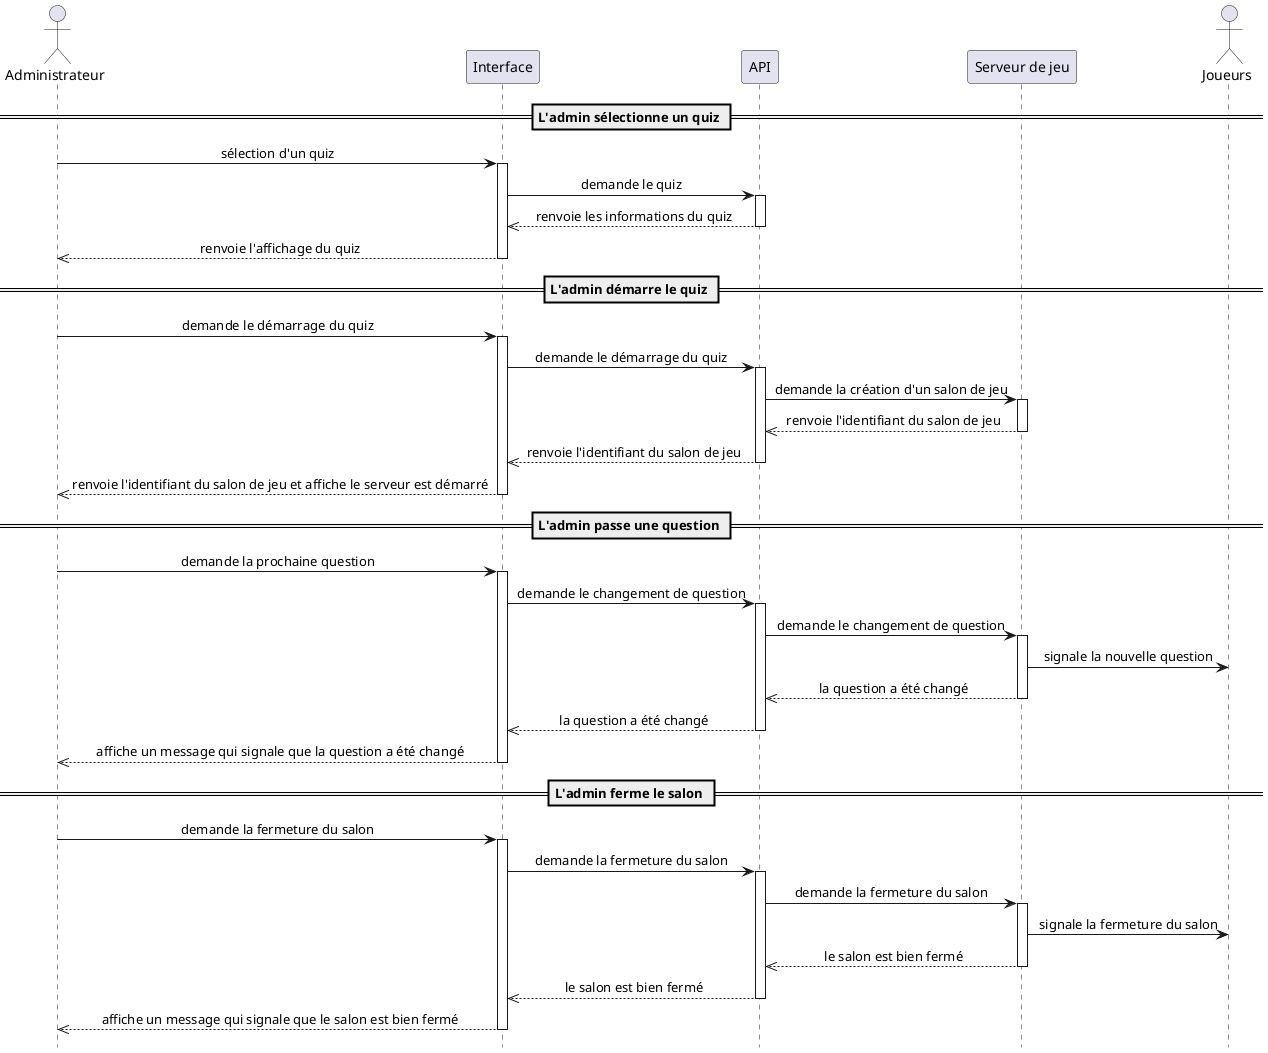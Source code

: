 @startuml faire-défaire
hide footbox
skinparam sequenceMessageAlign center

actor Administrateur as admin
participant "Interface" as front
participant "API" as api
participant "Serveur de jeu" as serveur
actor "Joueurs" as joueurs

== L'admin sélectionne un quiz ==

admin -> front : sélection d'un quiz
activate front
front -> api : demande le quiz
activate api
api -->> front : renvoie les informations du quiz
deactivate api
front -->> admin : renvoie l'affichage du quiz
deactivate front

== L'admin démarre le quiz ==

admin -> front : demande le démarrage du quiz
activate front
front -> api : demande le démarrage du quiz
activate api
api -> serveur : demande la création d'un salon de jeu
activate serveur
serveur -->> api : renvoie l'identifiant du salon de jeu
deactivate serveur
api -->> front : renvoie l'identifiant du salon de jeu
deactivate api
front -->> admin : renvoie l'identifiant du salon de jeu et affiche le serveur est démarré
deactivate front

== L'admin passe une question ==

admin -> front : demande la prochaine question
activate front
front -> api : demande le changement de question
activate api
api -> serveur : demande le changement de question
activate serveur
serveur -> joueurs : signale la nouvelle question
serveur -->> api : la question a été changé
deactivate serveur
api -->> front : la question a été changé
deactivate api
front -->> admin : affiche un message qui signale que la question a été changé
deactivate front

== L'admin ferme le salon ==

admin -> front : demande la fermeture du salon
activate front
front -> api : demande la fermeture du salon
activate api
api -> serveur : demande la fermeture du salon
activate serveur
serveur -> joueurs : signale la fermeture du salon
serveur -->> api : le salon est bien fermé
deactivate serveur
api -->> front : le salon est bien fermé
deactivate api
front -->> admin : affiche un message qui signale que le salon est bien fermé
deactivate front

@enduml


== L'utilisateur refait les actions en boucle ==
loop Tant qu'il y a des actions à refaire
    Utilisateur -> redo : appuie sur ctrl y
    redo -> editor : exécute la dernière action annulée
    editor -> snapshot : restaure le snapshot précédent
end
